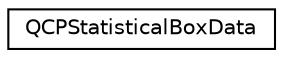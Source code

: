 digraph "Graphical Class Hierarchy"
{
  edge [fontname="Helvetica",fontsize="10",labelfontname="Helvetica",labelfontsize="10"];
  node [fontname="Helvetica",fontsize="10",shape=record];
  rankdir="LR";
  Node0 [label="QCPStatisticalBoxData",height=0.2,width=0.4,color="black", fillcolor="white", style="filled",URL="$classQCPStatisticalBoxData.html",tooltip="Holds the data of one single data point for QCPStatisticalBox. "];
}
